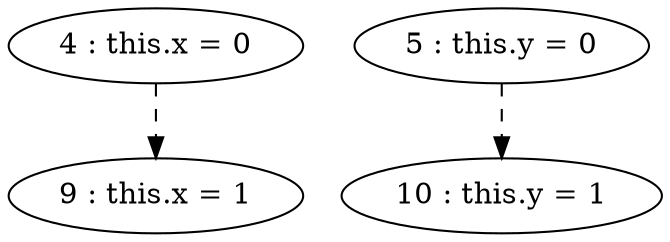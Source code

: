digraph G {
"4 : this.x = 0"
"4 : this.x = 0" -> "9 : this.x = 1" [style=dashed]
"5 : this.y = 0"
"5 : this.y = 0" -> "10 : this.y = 1" [style=dashed]
"9 : this.x = 1"
"10 : this.y = 1"
}